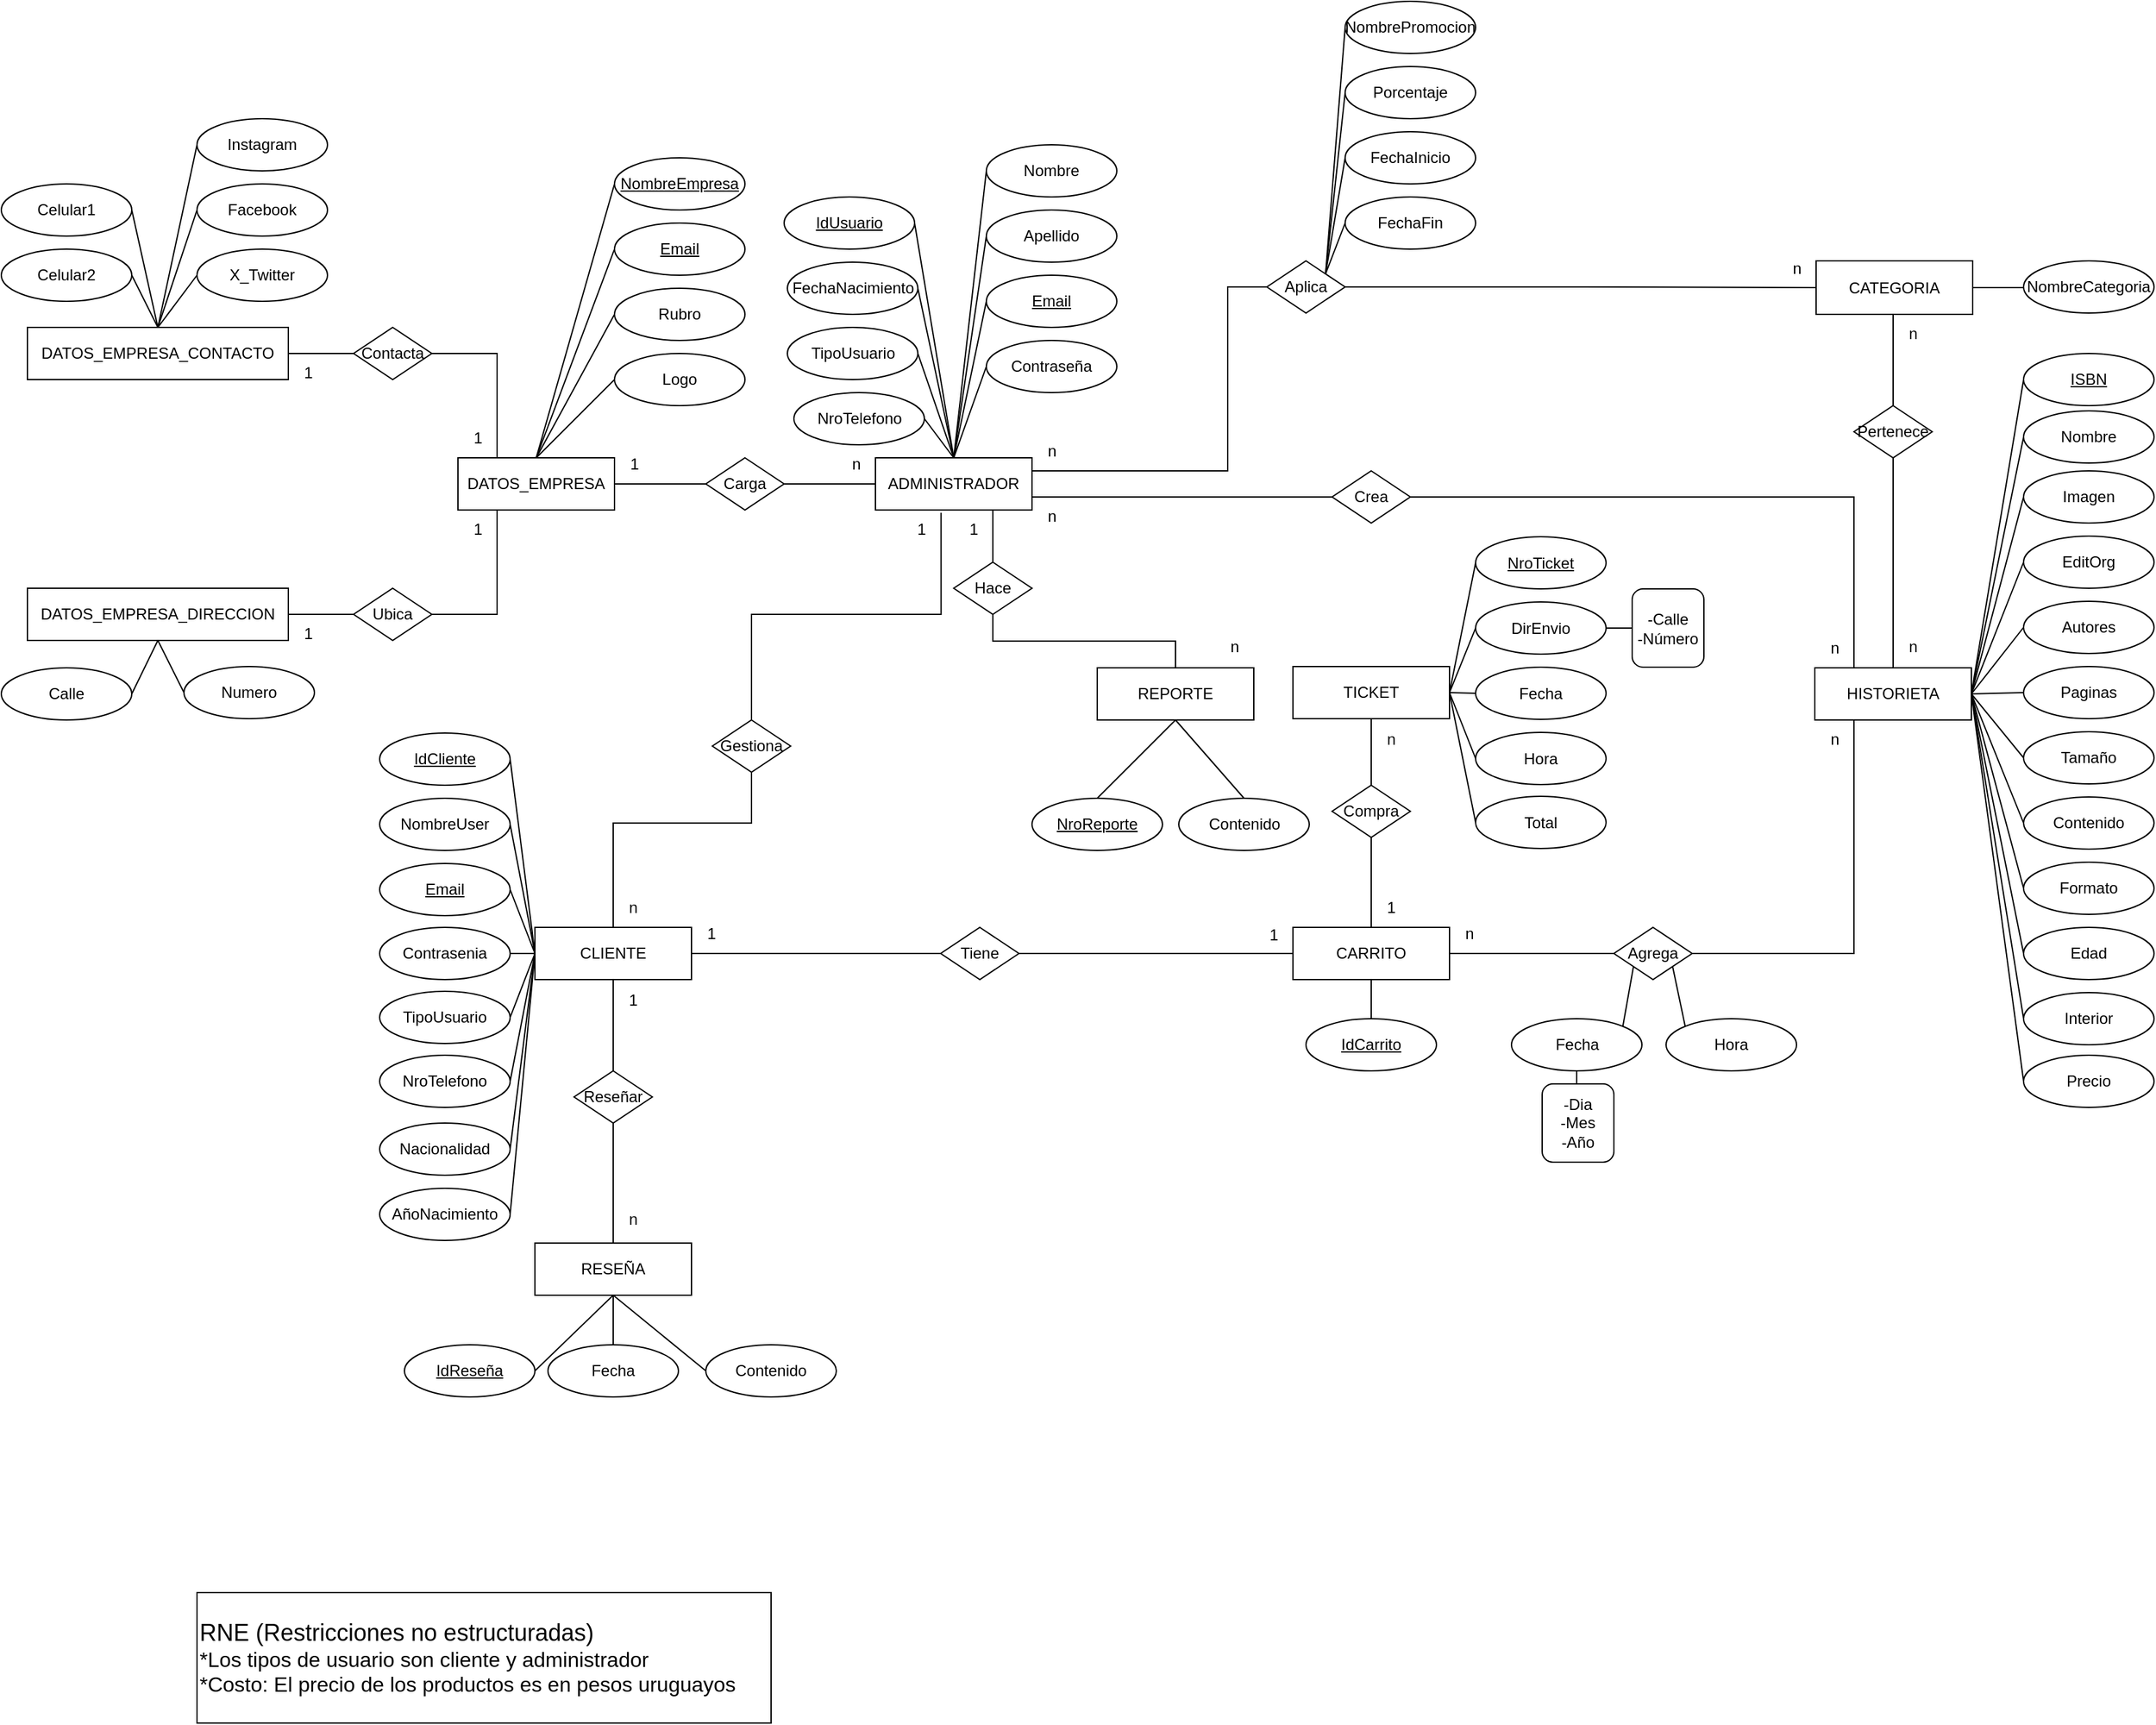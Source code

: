 <mxfile version="24.8.4">
  <diagram name="Página-1" id="dI_VlImPaNk-nGwMc80n">
    <mxGraphModel dx="2002" dy="1833" grid="1" gridSize="10" guides="1" tooltips="1" connect="1" arrows="1" fold="1" page="1" pageScale="1" pageWidth="827" pageHeight="1169" math="0" shadow="0">
      <root>
        <mxCell id="0" />
        <mxCell id="1" parent="0" />
        <mxCell id="5tBW5dL1tw9CFQz2tSGq-4" style="edgeStyle=orthogonalEdgeStyle;rounded=0;orthogonalLoop=1;jettySize=auto;html=1;exitX=0.25;exitY=1;exitDx=0;exitDy=0;entryX=1;entryY=0.5;entryDx=0;entryDy=0;endArrow=none;endFill=0;" parent="1" source="dwY3H2Nn9N54C49oqACN-2" target="fAyK1ohc_PUia5P7ffUz-2" edge="1">
          <mxGeometry relative="1" as="geometry" />
        </mxCell>
        <mxCell id="5tBW5dL1tw9CFQz2tSGq-5" style="edgeStyle=orthogonalEdgeStyle;rounded=0;orthogonalLoop=1;jettySize=auto;html=1;exitX=0.25;exitY=0;exitDx=0;exitDy=0;entryX=1;entryY=0.5;entryDx=0;entryDy=0;endArrow=none;endFill=0;" parent="1" source="dwY3H2Nn9N54C49oqACN-2" target="fAyK1ohc_PUia5P7ffUz-1" edge="1">
          <mxGeometry relative="1" as="geometry" />
        </mxCell>
        <mxCell id="dwY3H2Nn9N54C49oqACN-2" value="DATOS_EMPRESA" style="whiteSpace=wrap;html=1;" parent="1" vertex="1">
          <mxGeometry x="200" y="320" width="120" height="40" as="geometry" />
        </mxCell>
        <mxCell id="lAL7m3PNi31mJO6UvrHD-1" style="edgeStyle=orthogonalEdgeStyle;rounded=0;orthogonalLoop=1;jettySize=auto;html=1;exitX=0.419;exitY=1.053;exitDx=0;exitDy=0;entryX=0.5;entryY=0;entryDx=0;entryDy=0;endArrow=none;endFill=0;exitPerimeter=0;" parent="1" source="dwY3H2Nn9N54C49oqACN-27" target="lAL7m3PNi31mJO6UvrHD-6" edge="1">
          <mxGeometry relative="1" as="geometry">
            <Array as="points">
              <mxPoint x="570" y="440" />
              <mxPoint x="425" y="440" />
            </Array>
          </mxGeometry>
        </mxCell>
        <mxCell id="OTms25-waW5mkhSJT3QO-5" style="edgeStyle=orthogonalEdgeStyle;rounded=0;orthogonalLoop=1;jettySize=auto;html=1;exitX=1;exitY=0.25;exitDx=0;exitDy=0;entryX=0;entryY=0.5;entryDx=0;entryDy=0;endArrow=none;endFill=0;" edge="1" parent="1" source="dwY3H2Nn9N54C49oqACN-27" target="OTms25-waW5mkhSJT3QO-6">
          <mxGeometry relative="1" as="geometry">
            <Array as="points">
              <mxPoint x="790" y="330" />
              <mxPoint x="790" y="189" />
            </Array>
          </mxGeometry>
        </mxCell>
        <mxCell id="dwY3H2Nn9N54C49oqACN-27" value="ADMINISTRADOR" style="whiteSpace=wrap;html=1;" parent="1" vertex="1">
          <mxGeometry x="520" y="320" width="120" height="40" as="geometry" />
        </mxCell>
        <mxCell id="dwY3H2Nn9N54C49oqACN-28" value="REPORTE" style="whiteSpace=wrap;html=1;" parent="1" vertex="1">
          <mxGeometry x="690" y="481" width="120" height="40" as="geometry" />
        </mxCell>
        <mxCell id="lAL7m3PNi31mJO6UvrHD-26" style="edgeStyle=orthogonalEdgeStyle;rounded=0;orthogonalLoop=1;jettySize=auto;html=1;exitX=0.5;exitY=1;exitDx=0;exitDy=0;entryX=0.5;entryY=0;entryDx=0;entryDy=0;endArrow=none;endFill=0;" parent="1" source="dwY3H2Nn9N54C49oqACN-30" target="lAL7m3PNi31mJO6UvrHD-62" edge="1">
          <mxGeometry relative="1" as="geometry" />
        </mxCell>
        <mxCell id="dwY3H2Nn9N54C49oqACN-30" value="CLIENTE" style="whiteSpace=wrap;html=1;" parent="1" vertex="1">
          <mxGeometry x="259" y="680" width="120" height="40" as="geometry" />
        </mxCell>
        <mxCell id="dwY3H2Nn9N54C49oqACN-31" value="CARRITO" style="whiteSpace=wrap;html=1;" parent="1" vertex="1">
          <mxGeometry x="840" y="680" width="120" height="40" as="geometry" />
        </mxCell>
        <mxCell id="dwY3H2Nn9N54C49oqACN-32" value="TICKET" style="whiteSpace=wrap;html=1;" parent="1" vertex="1">
          <mxGeometry x="840" y="480" width="120" height="40" as="geometry" />
        </mxCell>
        <mxCell id="fAyK1ohc_PUia5P7ffUz-5" style="edgeStyle=orthogonalEdgeStyle;rounded=0;orthogonalLoop=1;jettySize=auto;html=1;exitX=0.25;exitY=0;exitDx=0;exitDy=0;entryX=1;entryY=0.5;entryDx=0;entryDy=0;endArrow=none;endFill=0;" parent="1" source="dwY3H2Nn9N54C49oqACN-34" target="dwY3H2Nn9N54C49oqACN-89" edge="1">
          <mxGeometry relative="1" as="geometry" />
        </mxCell>
        <mxCell id="dwY3H2Nn9N54C49oqACN-34" value="HISTORIETA" style="whiteSpace=wrap;html=1;" parent="1" vertex="1">
          <mxGeometry x="1240" y="481" width="120" height="40" as="geometry" />
        </mxCell>
        <mxCell id="dwY3H2Nn9N54C49oqACN-35" value="&lt;u&gt;NombreEmpresa&lt;/u&gt;" style="ellipse;whiteSpace=wrap;html=1;" parent="1" vertex="1">
          <mxGeometry x="320" y="90" width="100" height="40" as="geometry" />
        </mxCell>
        <mxCell id="dwY3H2Nn9N54C49oqACN-37" value="Rubro" style="ellipse;whiteSpace=wrap;html=1;" parent="1" vertex="1">
          <mxGeometry x="320" y="190" width="100" height="40" as="geometry" />
        </mxCell>
        <mxCell id="dwY3H2Nn9N54C49oqACN-38" value="Logo" style="ellipse;whiteSpace=wrap;html=1;" parent="1" vertex="1">
          <mxGeometry x="320" y="240" width="100" height="40" as="geometry" />
        </mxCell>
        <mxCell id="dwY3H2Nn9N54C49oqACN-39" value="Instagram" style="ellipse;whiteSpace=wrap;html=1;" parent="1" vertex="1">
          <mxGeometry y="60" width="100" height="40" as="geometry" />
        </mxCell>
        <mxCell id="dwY3H2Nn9N54C49oqACN-40" value="Facebook" style="ellipse;whiteSpace=wrap;html=1;" parent="1" vertex="1">
          <mxGeometry y="110" width="100" height="40" as="geometry" />
        </mxCell>
        <mxCell id="dwY3H2Nn9N54C49oqACN-41" value="X_Twitter" style="ellipse;whiteSpace=wrap;html=1;" parent="1" vertex="1">
          <mxGeometry y="160" width="100" height="40" as="geometry" />
        </mxCell>
        <mxCell id="dwY3H2Nn9N54C49oqACN-42" value="Celular1" style="ellipse;whiteSpace=wrap;html=1;" parent="1" vertex="1">
          <mxGeometry x="-150" y="110" width="100" height="40" as="geometry" />
        </mxCell>
        <mxCell id="dwY3H2Nn9N54C49oqACN-43" value="Celular2" style="ellipse;whiteSpace=wrap;html=1;" parent="1" vertex="1">
          <mxGeometry x="-150" y="160" width="100" height="40" as="geometry" />
        </mxCell>
        <mxCell id="dwY3H2Nn9N54C49oqACN-44" value="&lt;u&gt;Email&lt;/u&gt;" style="ellipse;whiteSpace=wrap;html=1;" parent="1" vertex="1">
          <mxGeometry x="320" y="140" width="100" height="40" as="geometry" />
        </mxCell>
        <mxCell id="dwY3H2Nn9N54C49oqACN-62" value="" style="orthogonalLoop=1;jettySize=auto;html=1;rounded=0;endArrow=none;endFill=0;entryX=0;entryY=0.5;entryDx=0;entryDy=0;exitX=1;exitY=0.5;exitDx=0;exitDy=0;" parent="1" source="dwY3H2Nn9N54C49oqACN-63" target="dwY3H2Nn9N54C49oqACN-27" edge="1">
          <mxGeometry width="100" relative="1" as="geometry">
            <mxPoint x="320" y="329.5" as="sourcePoint" />
            <mxPoint x="460" y="370" as="targetPoint" />
          </mxGeometry>
        </mxCell>
        <mxCell id="dwY3H2Nn9N54C49oqACN-64" value="" style="orthogonalLoop=1;jettySize=auto;html=1;rounded=0;endArrow=none;endFill=0;entryX=0;entryY=0.5;entryDx=0;entryDy=0;exitX=1;exitY=0.5;exitDx=0;exitDy=0;" parent="1" source="dwY3H2Nn9N54C49oqACN-2" target="dwY3H2Nn9N54C49oqACN-63" edge="1">
          <mxGeometry width="100" relative="1" as="geometry">
            <mxPoint x="320" y="340" as="sourcePoint" />
            <mxPoint x="480" y="340" as="targetPoint" />
          </mxGeometry>
        </mxCell>
        <mxCell id="dwY3H2Nn9N54C49oqACN-63" value="Carga" style="rhombus;whiteSpace=wrap;html=1;" parent="1" vertex="1">
          <mxGeometry x="390" y="320" width="60" height="40" as="geometry" />
        </mxCell>
        <mxCell id="dwY3H2Nn9N54C49oqACN-69" value="TipoUsuario" style="ellipse;whiteSpace=wrap;html=1;" parent="1" vertex="1">
          <mxGeometry x="452.5" y="220" width="100" height="40" as="geometry" />
        </mxCell>
        <mxCell id="dwY3H2Nn9N54C49oqACN-70" value="NroTelefono" style="ellipse;whiteSpace=wrap;html=1;" parent="1" vertex="1">
          <mxGeometry x="457.5" y="270" width="100" height="40" as="geometry" />
        </mxCell>
        <mxCell id="dwY3H2Nn9N54C49oqACN-71" value="Contraseña" style="ellipse;whiteSpace=wrap;html=1;" parent="1" vertex="1">
          <mxGeometry x="605" y="230" width="100" height="40" as="geometry" />
        </mxCell>
        <mxCell id="dwY3H2Nn9N54C49oqACN-72" value="Nombre" style="ellipse;whiteSpace=wrap;html=1;" parent="1" vertex="1">
          <mxGeometry x="605" y="80" width="100" height="40" as="geometry" />
        </mxCell>
        <mxCell id="dwY3H2Nn9N54C49oqACN-73" value="Apellido" style="ellipse;whiteSpace=wrap;html=1;" parent="1" vertex="1">
          <mxGeometry x="605" y="130" width="100" height="40" as="geometry" />
        </mxCell>
        <mxCell id="dwY3H2Nn9N54C49oqACN-74" value="&lt;u&gt;Email&lt;/u&gt;" style="ellipse;whiteSpace=wrap;html=1;" parent="1" vertex="1">
          <mxGeometry x="605" y="180" width="100" height="40" as="geometry" />
        </mxCell>
        <mxCell id="dwY3H2Nn9N54C49oqACN-76" value="&lt;u&gt;IdUsuario&lt;/u&gt;" style="ellipse;whiteSpace=wrap;html=1;" parent="1" vertex="1">
          <mxGeometry x="450" y="120" width="100" height="40" as="geometry" />
        </mxCell>
        <mxCell id="dwY3H2Nn9N54C49oqACN-77" value="FechaNacimiento" style="ellipse;whiteSpace=wrap;html=1;" parent="1" vertex="1">
          <mxGeometry x="452.5" y="170" width="100" height="40" as="geometry" />
        </mxCell>
        <mxCell id="dwY3H2Nn9N54C49oqACN-78" value="" style="orthogonalLoop=1;jettySize=auto;html=1;rounded=0;endArrow=none;endFill=0;entryX=0.5;entryY=0;entryDx=0;entryDy=0;exitX=1;exitY=0.5;exitDx=0;exitDy=0;" parent="1" source="dwY3H2Nn9N54C49oqACN-77" target="dwY3H2Nn9N54C49oqACN-27" edge="1">
          <mxGeometry width="100" relative="1" as="geometry">
            <mxPoint x="530" y="180" as="sourcePoint" />
            <mxPoint x="590" y="380.5" as="targetPoint" />
          </mxGeometry>
        </mxCell>
        <mxCell id="dwY3H2Nn9N54C49oqACN-79" value="" style="orthogonalLoop=1;jettySize=auto;html=1;rounded=0;endArrow=none;endFill=0;entryX=0.5;entryY=0;entryDx=0;entryDy=0;exitX=1;exitY=0.5;exitDx=0;exitDy=0;" parent="1" source="dwY3H2Nn9N54C49oqACN-76" target="dwY3H2Nn9N54C49oqACN-27" edge="1">
          <mxGeometry width="100" relative="1" as="geometry">
            <mxPoint x="575" y="169.5" as="sourcePoint" />
            <mxPoint x="635" y="370" as="targetPoint" />
          </mxGeometry>
        </mxCell>
        <mxCell id="dwY3H2Nn9N54C49oqACN-80" value="" style="orthogonalLoop=1;jettySize=auto;html=1;rounded=0;endArrow=none;endFill=0;entryX=0.5;entryY=0;entryDx=0;entryDy=0;exitX=0;exitY=0.5;exitDx=0;exitDy=0;" parent="1" source="dwY3H2Nn9N54C49oqACN-72" target="dwY3H2Nn9N54C49oqACN-27" edge="1">
          <mxGeometry width="100" relative="1" as="geometry">
            <mxPoint x="600" y="164" as="sourcePoint" />
            <mxPoint x="580" y="330" as="targetPoint" />
          </mxGeometry>
        </mxCell>
        <mxCell id="dwY3H2Nn9N54C49oqACN-81" value="" style="orthogonalLoop=1;jettySize=auto;html=1;rounded=0;endArrow=none;endFill=0;entryX=0.5;entryY=0;entryDx=0;entryDy=0;exitX=0;exitY=0.5;exitDx=0;exitDy=0;" parent="1" source="dwY3H2Nn9N54C49oqACN-73" target="dwY3H2Nn9N54C49oqACN-27" edge="1">
          <mxGeometry width="100" relative="1" as="geometry">
            <mxPoint x="610" y="174" as="sourcePoint" />
            <mxPoint x="590" y="340" as="targetPoint" />
          </mxGeometry>
        </mxCell>
        <mxCell id="dwY3H2Nn9N54C49oqACN-82" value="" style="orthogonalLoop=1;jettySize=auto;html=1;rounded=0;endArrow=none;endFill=0;entryX=0.5;entryY=0;entryDx=0;entryDy=0;exitX=0;exitY=0.5;exitDx=0;exitDy=0;" parent="1" source="dwY3H2Nn9N54C49oqACN-74" target="dwY3H2Nn9N54C49oqACN-27" edge="1">
          <mxGeometry width="100" relative="1" as="geometry">
            <mxPoint x="620" y="184" as="sourcePoint" />
            <mxPoint x="600" y="350" as="targetPoint" />
          </mxGeometry>
        </mxCell>
        <mxCell id="dwY3H2Nn9N54C49oqACN-83" value="" style="orthogonalLoop=1;jettySize=auto;html=1;rounded=0;endArrow=none;endFill=0;entryX=0.5;entryY=0;entryDx=0;entryDy=0;exitX=1;exitY=0.5;exitDx=0;exitDy=0;" parent="1" source="dwY3H2Nn9N54C49oqACN-69" target="dwY3H2Nn9N54C49oqACN-27" edge="1">
          <mxGeometry width="100" relative="1" as="geometry">
            <mxPoint x="630" y="194" as="sourcePoint" />
            <mxPoint x="610" y="360" as="targetPoint" />
          </mxGeometry>
        </mxCell>
        <mxCell id="dwY3H2Nn9N54C49oqACN-84" value="" style="orthogonalLoop=1;jettySize=auto;html=1;rounded=0;endArrow=none;endFill=0;exitX=1;exitY=0.5;exitDx=0;exitDy=0;entryX=0.5;entryY=0;entryDx=0;entryDy=0;" parent="1" source="dwY3H2Nn9N54C49oqACN-70" target="dwY3H2Nn9N54C49oqACN-27" edge="1">
          <mxGeometry width="100" relative="1" as="geometry">
            <mxPoint x="640" y="204" as="sourcePoint" />
            <mxPoint x="530" y="300" as="targetPoint" />
          </mxGeometry>
        </mxCell>
        <mxCell id="dwY3H2Nn9N54C49oqACN-86" value="" style="orthogonalLoop=1;jettySize=auto;html=1;rounded=0;endArrow=none;endFill=0;entryX=0.5;entryY=0;entryDx=0;entryDy=0;exitX=0;exitY=0.5;exitDx=0;exitDy=0;" parent="1" source="dwY3H2Nn9N54C49oqACN-71" target="dwY3H2Nn9N54C49oqACN-27" edge="1">
          <mxGeometry width="100" relative="1" as="geometry">
            <mxPoint x="650" y="214" as="sourcePoint" />
            <mxPoint x="630" y="380" as="targetPoint" />
          </mxGeometry>
        </mxCell>
        <mxCell id="dwY3H2Nn9N54C49oqACN-87" style="edgeStyle=orthogonalEdgeStyle;rounded=0;orthogonalLoop=1;jettySize=auto;html=1;exitX=0.5;exitY=1;exitDx=0;exitDy=0;" parent="1" source="dwY3H2Nn9N54C49oqACN-69" target="dwY3H2Nn9N54C49oqACN-69" edge="1">
          <mxGeometry relative="1" as="geometry" />
        </mxCell>
        <mxCell id="dwY3H2Nn9N54C49oqACN-94" value="" style="orthogonalLoop=1;jettySize=auto;html=1;rounded=0;endArrow=none;endFill=0;exitX=1;exitY=0.75;exitDx=0;exitDy=0;entryX=0;entryY=0.5;entryDx=0;entryDy=0;" parent="1" target="dwY3H2Nn9N54C49oqACN-89" edge="1" source="dwY3H2Nn9N54C49oqACN-27">
          <mxGeometry width="100" relative="1" as="geometry">
            <mxPoint x="640" y="339.5" as="sourcePoint" />
            <mxPoint x="840" y="340" as="targetPoint" />
          </mxGeometry>
        </mxCell>
        <mxCell id="dwY3H2Nn9N54C49oqACN-89" value="Crea" style="rhombus;whiteSpace=wrap;html=1;" parent="1" vertex="1">
          <mxGeometry x="870" y="330" width="60" height="40" as="geometry" />
        </mxCell>
        <mxCell id="dwY3H2Nn9N54C49oqACN-110" value="" style="orthogonalLoop=1;jettySize=auto;html=1;rounded=0;endArrow=none;endFill=0;entryX=0;entryY=0.5;entryDx=0;entryDy=0;exitX=1;exitY=0.5;exitDx=0;exitDy=0;" parent="1" source="dwY3H2Nn9N54C49oqACN-30" target="dwY3H2Nn9N54C49oqACN-111" edge="1">
          <mxGeometry width="100" relative="1" as="geometry">
            <mxPoint x="794" y="560" as="sourcePoint" />
            <mxPoint x="854" y="660" as="targetPoint" />
          </mxGeometry>
        </mxCell>
        <mxCell id="dwY3H2Nn9N54C49oqACN-111" value="Tiene" style="rhombus;whiteSpace=wrap;html=1;" parent="1" vertex="1">
          <mxGeometry x="570" y="680" width="60" height="40" as="geometry" />
        </mxCell>
        <mxCell id="dwY3H2Nn9N54C49oqACN-112" value="" style="orthogonalLoop=1;jettySize=auto;html=1;rounded=0;endArrow=none;endFill=0;entryX=0;entryY=0.5;entryDx=0;entryDy=0;exitX=1;exitY=0.5;exitDx=0;exitDy=0;" parent="1" source="dwY3H2Nn9N54C49oqACN-111" target="dwY3H2Nn9N54C49oqACN-31" edge="1">
          <mxGeometry width="100" relative="1" as="geometry">
            <mxPoint x="910" y="570" as="sourcePoint" />
            <mxPoint x="910" y="650" as="targetPoint" />
            <Array as="points" />
          </mxGeometry>
        </mxCell>
        <mxCell id="dwY3H2Nn9N54C49oqACN-114" value="" style="orthogonalLoop=1;jettySize=auto;html=1;rounded=0;endArrow=none;endFill=0;entryX=0.5;entryY=0;entryDx=0;entryDy=0;exitX=0.5;exitY=0;exitDx=0;exitDy=0;" parent="1" source="dwY3H2Nn9N54C49oqACN-31" target="dwY3H2Nn9N54C49oqACN-115" edge="1">
          <mxGeometry width="100" relative="1" as="geometry">
            <mxPoint x="898.5" y="770" as="sourcePoint" />
            <mxPoint x="960" y="960" as="targetPoint" />
          </mxGeometry>
        </mxCell>
        <mxCell id="dwY3H2Nn9N54C49oqACN-115" value="Compra" style="rhombus;whiteSpace=wrap;html=1;" parent="1" vertex="1">
          <mxGeometry x="870" y="571" width="60" height="40" as="geometry" />
        </mxCell>
        <mxCell id="dwY3H2Nn9N54C49oqACN-116" value="" style="orthogonalLoop=1;jettySize=auto;html=1;rounded=0;endArrow=none;endFill=0;exitX=0.5;exitY=0;exitDx=0;exitDy=0;entryX=0.5;entryY=1;entryDx=0;entryDy=0;" parent="1" source="dwY3H2Nn9N54C49oqACN-115" target="dwY3H2Nn9N54C49oqACN-32" edge="1">
          <mxGeometry width="100" relative="1" as="geometry">
            <mxPoint x="910" y="870" as="sourcePoint" />
            <mxPoint x="900" y="960" as="targetPoint" />
          </mxGeometry>
        </mxCell>
        <mxCell id="dwY3H2Nn9N54C49oqACN-120" value="NombreUser" style="ellipse;whiteSpace=wrap;html=1;" parent="1" vertex="1">
          <mxGeometry x="140" y="581" width="100" height="40" as="geometry" />
        </mxCell>
        <mxCell id="dwY3H2Nn9N54C49oqACN-121" value="&lt;u&gt;Email&lt;/u&gt;" style="ellipse;whiteSpace=wrap;html=1;" parent="1" vertex="1">
          <mxGeometry x="140" y="631" width="100" height="40" as="geometry" />
        </mxCell>
        <mxCell id="dwY3H2Nn9N54C49oqACN-122" value="Contrasenia" style="ellipse;whiteSpace=wrap;html=1;" parent="1" vertex="1">
          <mxGeometry x="140" y="680" width="100" height="40" as="geometry" />
        </mxCell>
        <mxCell id="dwY3H2Nn9N54C49oqACN-124" value="TipoUsuario" style="ellipse;whiteSpace=wrap;html=1;" parent="1" vertex="1">
          <mxGeometry x="140" y="729" width="100" height="40" as="geometry" />
        </mxCell>
        <mxCell id="dwY3H2Nn9N54C49oqACN-130" value="" style="orthogonalLoop=1;jettySize=auto;html=1;rounded=0;endArrow=none;endFill=0;entryX=0;entryY=0.5;entryDx=0;entryDy=0;exitX=1;exitY=0.5;exitDx=0;exitDy=0;" parent="1" source="dwY3H2Nn9N54C49oqACN-120" target="dwY3H2Nn9N54C49oqACN-30" edge="1">
          <mxGeometry width="100" relative="1" as="geometry">
            <mxPoint x="740" y="440" as="sourcePoint" />
            <mxPoint x="800" y="490" as="targetPoint" />
          </mxGeometry>
        </mxCell>
        <mxCell id="dwY3H2Nn9N54C49oqACN-131" value="" style="orthogonalLoop=1;jettySize=auto;html=1;rounded=0;endArrow=none;endFill=0;entryX=0;entryY=0.5;entryDx=0;entryDy=0;exitX=1;exitY=0.5;exitDx=0;exitDy=0;" parent="1" source="dwY3H2Nn9N54C49oqACN-121" target="dwY3H2Nn9N54C49oqACN-30" edge="1">
          <mxGeometry width="100" relative="1" as="geometry">
            <mxPoint x="740" y="490" as="sourcePoint" />
            <mxPoint x="800" y="490" as="targetPoint" />
          </mxGeometry>
        </mxCell>
        <mxCell id="dwY3H2Nn9N54C49oqACN-132" value="" style="orthogonalLoop=1;jettySize=auto;html=1;rounded=0;endArrow=none;endFill=0;entryX=0;entryY=0.5;entryDx=0;entryDy=0;exitX=1;exitY=0.5;exitDx=0;exitDy=0;" parent="1" source="dwY3H2Nn9N54C49oqACN-122" target="dwY3H2Nn9N54C49oqACN-30" edge="1">
          <mxGeometry width="100" relative="1" as="geometry">
            <mxPoint x="740" y="540" as="sourcePoint" />
            <mxPoint x="800" y="490" as="targetPoint" />
          </mxGeometry>
        </mxCell>
        <mxCell id="dwY3H2Nn9N54C49oqACN-134" value="" style="orthogonalLoop=1;jettySize=auto;html=1;rounded=0;endArrow=none;endFill=0;entryX=0;entryY=0.5;entryDx=0;entryDy=0;exitX=1;exitY=0.5;exitDx=0;exitDy=0;" parent="1" source="dwY3H2Nn9N54C49oqACN-124" target="dwY3H2Nn9N54C49oqACN-30" edge="1">
          <mxGeometry width="100" relative="1" as="geometry">
            <mxPoint x="740" y="640" as="sourcePoint" />
            <mxPoint x="800" y="490" as="targetPoint" />
          </mxGeometry>
        </mxCell>
        <mxCell id="dwY3H2Nn9N54C49oqACN-157" value="NroTelefono" style="ellipse;whiteSpace=wrap;html=1;" parent="1" vertex="1">
          <mxGeometry x="140" y="778" width="100" height="40" as="geometry" />
        </mxCell>
        <mxCell id="dwY3H2Nn9N54C49oqACN-158" value="" style="orthogonalLoop=1;jettySize=auto;html=1;rounded=0;endArrow=none;endFill=0;entryX=0;entryY=0.5;entryDx=0;entryDy=0;exitX=1;exitY=0.5;exitDx=0;exitDy=0;" parent="1" source="dwY3H2Nn9N54C49oqACN-157" target="dwY3H2Nn9N54C49oqACN-30" edge="1">
          <mxGeometry width="100" relative="1" as="geometry">
            <mxPoint x="790" y="680" as="sourcePoint" />
            <mxPoint x="850" y="530" as="targetPoint" />
          </mxGeometry>
        </mxCell>
        <mxCell id="dwY3H2Nn9N54C49oqACN-160" value="" style="orthogonalLoop=1;jettySize=auto;html=1;rounded=0;endArrow=none;endFill=0;entryX=0.5;entryY=1;entryDx=0;entryDy=0;exitX=0.5;exitY=0;exitDx=0;exitDy=0;" parent="1" source="dwY3H2Nn9N54C49oqACN-161" target="dwY3H2Nn9N54C49oqACN-31" edge="1">
          <mxGeometry width="100" relative="1" as="geometry">
            <mxPoint x="740" y="830" as="sourcePoint" />
            <mxPoint x="800" y="680" as="targetPoint" />
          </mxGeometry>
        </mxCell>
        <mxCell id="dwY3H2Nn9N54C49oqACN-161" value="&lt;u&gt;IdCarrito&lt;/u&gt;" style="ellipse;whiteSpace=wrap;html=1;" parent="1" vertex="1">
          <mxGeometry x="850" y="750" width="100" height="40" as="geometry" />
        </mxCell>
        <mxCell id="dwY3H2Nn9N54C49oqACN-164" value="" style="orthogonalLoop=1;jettySize=auto;html=1;rounded=0;endArrow=none;endFill=0;entryX=1;entryY=0.5;entryDx=0;entryDy=0;exitX=0;exitY=0.5;exitDx=0;exitDy=0;" parent="1" source="dwY3H2Nn9N54C49oqACN-165" target="dwY3H2Nn9N54C49oqACN-32" edge="1">
          <mxGeometry width="100" relative="1" as="geometry">
            <mxPoint x="1043" y="1119" as="sourcePoint" />
            <mxPoint x="987" y="500" as="targetPoint" />
          </mxGeometry>
        </mxCell>
        <mxCell id="dwY3H2Nn9N54C49oqACN-165" value="&lt;u&gt;NroTicket&lt;/u&gt;" style="ellipse;whiteSpace=wrap;html=1;" parent="1" vertex="1">
          <mxGeometry x="980" y="380.5" width="100" height="40" as="geometry" />
        </mxCell>
        <mxCell id="dwY3H2Nn9N54C49oqACN-180" value="&lt;u&gt;ISBN&lt;/u&gt;" style="ellipse;whiteSpace=wrap;html=1;" parent="1" vertex="1">
          <mxGeometry x="1400" y="240" width="100" height="40" as="geometry" />
        </mxCell>
        <mxCell id="dwY3H2Nn9N54C49oqACN-181" value="Nombre" style="ellipse;whiteSpace=wrap;html=1;" parent="1" vertex="1">
          <mxGeometry x="1400" y="284" width="100" height="40" as="geometry" />
        </mxCell>
        <mxCell id="dwY3H2Nn9N54C49oqACN-182" value="EditOrg" style="ellipse;whiteSpace=wrap;html=1;" parent="1" vertex="1">
          <mxGeometry x="1400" y="380" width="100" height="40" as="geometry" />
        </mxCell>
        <mxCell id="dwY3H2Nn9N54C49oqACN-183" value="Autores" style="ellipse;whiteSpace=wrap;html=1;" parent="1" vertex="1">
          <mxGeometry x="1400" y="430" width="100" height="40" as="geometry" />
        </mxCell>
        <mxCell id="dwY3H2Nn9N54C49oqACN-184" value="Paginas" style="ellipse;whiteSpace=wrap;html=1;" parent="1" vertex="1">
          <mxGeometry x="1400" y="480" width="100" height="40" as="geometry" />
        </mxCell>
        <mxCell id="dwY3H2Nn9N54C49oqACN-185" value="Tamaño" style="ellipse;whiteSpace=wrap;html=1;" parent="1" vertex="1">
          <mxGeometry x="1400" y="530" width="100" height="40" as="geometry" />
        </mxCell>
        <mxCell id="dwY3H2Nn9N54C49oqACN-194" value="" style="orthogonalLoop=1;jettySize=auto;html=1;rounded=0;endArrow=none;endFill=0;exitX=0;exitY=0.5;exitDx=0;exitDy=0;entryX=1;entryY=0.5;entryDx=0;entryDy=0;" parent="1" source="dwY3H2Nn9N54C49oqACN-180" target="dwY3H2Nn9N54C49oqACN-34" edge="1">
          <mxGeometry width="100" relative="1" as="geometry">
            <mxPoint x="1340" y="560" as="sourcePoint" />
            <mxPoint x="1340" y="640" as="targetPoint" />
          </mxGeometry>
        </mxCell>
        <mxCell id="dwY3H2Nn9N54C49oqACN-195" value="" style="orthogonalLoop=1;jettySize=auto;html=1;rounded=0;endArrow=none;endFill=0;exitX=0;exitY=0.5;exitDx=0;exitDy=0;entryX=1;entryY=0.5;entryDx=0;entryDy=0;" parent="1" source="dwY3H2Nn9N54C49oqACN-181" target="dwY3H2Nn9N54C49oqACN-34" edge="1">
          <mxGeometry width="100" relative="1" as="geometry">
            <mxPoint x="1350" y="570" as="sourcePoint" />
            <mxPoint x="1350" y="650" as="targetPoint" />
          </mxGeometry>
        </mxCell>
        <mxCell id="dwY3H2Nn9N54C49oqACN-196" value="" style="orthogonalLoop=1;jettySize=auto;html=1;rounded=0;endArrow=none;endFill=0;exitX=0;exitY=0.5;exitDx=0;exitDy=0;entryX=1;entryY=0.5;entryDx=0;entryDy=0;" parent="1" source="dwY3H2Nn9N54C49oqACN-182" target="dwY3H2Nn9N54C49oqACN-34" edge="1">
          <mxGeometry width="100" relative="1" as="geometry">
            <mxPoint x="1360" y="580" as="sourcePoint" />
            <mxPoint x="1360" y="660" as="targetPoint" />
          </mxGeometry>
        </mxCell>
        <mxCell id="dwY3H2Nn9N54C49oqACN-197" value="" style="orthogonalLoop=1;jettySize=auto;html=1;rounded=0;endArrow=none;endFill=0;exitX=0;exitY=0.5;exitDx=0;exitDy=0;entryX=1;entryY=0.5;entryDx=0;entryDy=0;" parent="1" source="dwY3H2Nn9N54C49oqACN-183" target="dwY3H2Nn9N54C49oqACN-34" edge="1">
          <mxGeometry width="100" relative="1" as="geometry">
            <mxPoint x="1370" y="590" as="sourcePoint" />
            <mxPoint x="1370" y="670" as="targetPoint" />
          </mxGeometry>
        </mxCell>
        <mxCell id="dwY3H2Nn9N54C49oqACN-198" value="" style="orthogonalLoop=1;jettySize=auto;html=1;rounded=0;endArrow=none;endFill=0;exitX=0;exitY=0.5;exitDx=0;exitDy=0;entryX=1;entryY=0.5;entryDx=0;entryDy=0;" parent="1" source="dwY3H2Nn9N54C49oqACN-184" target="dwY3H2Nn9N54C49oqACN-34" edge="1">
          <mxGeometry width="100" relative="1" as="geometry">
            <mxPoint x="1380" y="600" as="sourcePoint" />
            <mxPoint x="1380" y="680" as="targetPoint" />
          </mxGeometry>
        </mxCell>
        <mxCell id="dwY3H2Nn9N54C49oqACN-199" value="" style="orthogonalLoop=1;jettySize=auto;html=1;rounded=0;endArrow=none;endFill=0;exitX=0;exitY=0.5;exitDx=0;exitDy=0;entryX=1;entryY=0.5;entryDx=0;entryDy=0;" parent="1" source="dwY3H2Nn9N54C49oqACN-185" target="dwY3H2Nn9N54C49oqACN-34" edge="1">
          <mxGeometry width="100" relative="1" as="geometry">
            <mxPoint x="1390" y="610" as="sourcePoint" />
            <mxPoint x="1290" y="780" as="targetPoint" />
          </mxGeometry>
        </mxCell>
        <mxCell id="dwY3H2Nn9N54C49oqACN-201" value="Contenido" style="ellipse;whiteSpace=wrap;html=1;" parent="1" vertex="1">
          <mxGeometry x="1400" y="580" width="100" height="40" as="geometry" />
        </mxCell>
        <mxCell id="dwY3H2Nn9N54C49oqACN-202" value="Formato" style="ellipse;whiteSpace=wrap;html=1;" parent="1" vertex="1">
          <mxGeometry x="1400" y="630" width="100" height="40" as="geometry" />
        </mxCell>
        <mxCell id="dwY3H2Nn9N54C49oqACN-203" value="Edad" style="ellipse;whiteSpace=wrap;html=1;" parent="1" vertex="1">
          <mxGeometry x="1400" y="680" width="100" height="40" as="geometry" />
        </mxCell>
        <mxCell id="dwY3H2Nn9N54C49oqACN-207" value="" style="orthogonalLoop=1;jettySize=auto;html=1;rounded=0;endArrow=none;endFill=0;exitX=0;exitY=0.5;exitDx=0;exitDy=0;entryX=1;entryY=0.5;entryDx=0;entryDy=0;" parent="1" source="dwY3H2Nn9N54C49oqACN-201" target="dwY3H2Nn9N54C49oqACN-34" edge="1">
          <mxGeometry width="100" relative="1" as="geometry">
            <mxPoint x="1440" y="810" as="sourcePoint" />
            <mxPoint x="1400" y="660" as="targetPoint" />
          </mxGeometry>
        </mxCell>
        <mxCell id="dwY3H2Nn9N54C49oqACN-208" value="" style="orthogonalLoop=1;jettySize=auto;html=1;rounded=0;endArrow=none;endFill=0;exitX=0;exitY=0.5;exitDx=0;exitDy=0;entryX=1;entryY=0.5;entryDx=0;entryDy=0;" parent="1" source="dwY3H2Nn9N54C49oqACN-202" target="dwY3H2Nn9N54C49oqACN-34" edge="1">
          <mxGeometry width="100" relative="1" as="geometry">
            <mxPoint x="1450" y="820" as="sourcePoint" />
            <mxPoint x="1410" y="670" as="targetPoint" />
          </mxGeometry>
        </mxCell>
        <mxCell id="dwY3H2Nn9N54C49oqACN-209" value="" style="orthogonalLoop=1;jettySize=auto;html=1;rounded=0;endArrow=none;endFill=0;exitX=0;exitY=0.5;exitDx=0;exitDy=0;entryX=1;entryY=0.5;entryDx=0;entryDy=0;" parent="1" source="dwY3H2Nn9N54C49oqACN-203" target="dwY3H2Nn9N54C49oqACN-34" edge="1">
          <mxGeometry width="100" relative="1" as="geometry">
            <mxPoint x="1460" y="830" as="sourcePoint" />
            <mxPoint x="1420" y="680" as="targetPoint" />
          </mxGeometry>
        </mxCell>
        <mxCell id="dwY3H2Nn9N54C49oqACN-228" value="" style="orthogonalLoop=1;jettySize=auto;html=1;rounded=0;endArrow=none;endFill=0;exitX=0;exitY=0.5;exitDx=0;exitDy=0;entryX=1;entryY=0.5;entryDx=0;entryDy=0;" parent="1" source="dwY3H2Nn9N54C49oqACN-229" target="dwY3H2Nn9N54C49oqACN-31" edge="1">
          <mxGeometry width="100" relative="1" as="geometry">
            <mxPoint x="1320" y="642.5" as="sourcePoint" />
            <mxPoint x="970" y="605" as="targetPoint" />
          </mxGeometry>
        </mxCell>
        <mxCell id="5tBW5dL1tw9CFQz2tSGq-25" style="edgeStyle=orthogonalEdgeStyle;rounded=0;orthogonalLoop=1;jettySize=auto;html=1;exitX=1;exitY=0.5;exitDx=0;exitDy=0;entryX=0.25;entryY=1;entryDx=0;entryDy=0;endArrow=none;endFill=0;" parent="1" source="dwY3H2Nn9N54C49oqACN-229" target="dwY3H2Nn9N54C49oqACN-34" edge="1">
          <mxGeometry relative="1" as="geometry">
            <Array as="points">
              <mxPoint x="1270" y="700" />
            </Array>
          </mxGeometry>
        </mxCell>
        <mxCell id="dwY3H2Nn9N54C49oqACN-229" value="Agrega" style="rhombus;whiteSpace=wrap;html=1;fillColor=default;gradientColor=none;" parent="1" vertex="1">
          <mxGeometry x="1086" y="680" width="60" height="40" as="geometry" />
        </mxCell>
        <mxCell id="dwY3H2Nn9N54C49oqACN-232" value="" style="orthogonalLoop=1;jettySize=auto;html=1;rounded=0;endArrow=none;endFill=0;exitX=1;exitY=1;exitDx=0;exitDy=0;entryX=0;entryY=0;entryDx=0;entryDy=0;" parent="1" source="dwY3H2Nn9N54C49oqACN-229" target="dwY3H2Nn9N54C49oqACN-235" edge="1">
          <mxGeometry width="100" relative="1" as="geometry">
            <mxPoint x="1131" y="710" as="sourcePoint" />
            <mxPoint x="1136" y="740" as="targetPoint" />
          </mxGeometry>
        </mxCell>
        <mxCell id="dwY3H2Nn9N54C49oqACN-233" value="" style="orthogonalLoop=1;jettySize=auto;html=1;rounded=0;endArrow=none;endFill=0;exitX=0;exitY=1;exitDx=0;exitDy=0;entryX=1;entryY=0;entryDx=0;entryDy=0;" parent="1" source="dwY3H2Nn9N54C49oqACN-229" target="dwY3H2Nn9N54C49oqACN-234" edge="1">
          <mxGeometry width="100" relative="1" as="geometry">
            <mxPoint x="1101" y="710" as="sourcePoint" />
            <mxPoint x="1056" y="740" as="targetPoint" />
          </mxGeometry>
        </mxCell>
        <mxCell id="WSYIRpw8A01DwqGqD2C6-20" style="edgeStyle=orthogonalEdgeStyle;rounded=0;orthogonalLoop=1;jettySize=auto;html=1;exitX=0.5;exitY=1;exitDx=0;exitDy=0;entryX=0.5;entryY=0;entryDx=0;entryDy=0;endArrow=none;endFill=0;" parent="1" source="dwY3H2Nn9N54C49oqACN-234" target="WSYIRpw8A01DwqGqD2C6-19" edge="1">
          <mxGeometry relative="1" as="geometry">
            <Array as="points">
              <mxPoint x="1058" y="830" />
              <mxPoint x="1058" y="830" />
            </Array>
          </mxGeometry>
        </mxCell>
        <mxCell id="dwY3H2Nn9N54C49oqACN-234" value="Fecha" style="ellipse;whiteSpace=wrap;html=1;" parent="1" vertex="1">
          <mxGeometry x="1007.5" y="750" width="100" height="40" as="geometry" />
        </mxCell>
        <mxCell id="dwY3H2Nn9N54C49oqACN-235" value="Hora" style="ellipse;whiteSpace=wrap;html=1;" parent="1" vertex="1">
          <mxGeometry x="1126" y="750" width="100" height="40" as="geometry" />
        </mxCell>
        <mxCell id="dwY3H2Nn9N54C49oqACN-242" value="" style="orthogonalLoop=1;jettySize=auto;html=1;rounded=0;endArrow=none;endFill=0;entryX=0.5;entryY=0;entryDx=0;entryDy=0;exitX=0.75;exitY=1;exitDx=0;exitDy=0;" parent="1" source="dwY3H2Nn9N54C49oqACN-27" target="dwY3H2Nn9N54C49oqACN-243" edge="1">
          <mxGeometry width="100" relative="1" as="geometry">
            <mxPoint x="580" y="390" as="sourcePoint" />
            <mxPoint x="640" y="490" as="targetPoint" />
          </mxGeometry>
        </mxCell>
        <mxCell id="lAL7m3PNi31mJO6UvrHD-65" style="edgeStyle=orthogonalEdgeStyle;rounded=0;orthogonalLoop=1;jettySize=auto;html=1;exitX=0.5;exitY=1;exitDx=0;exitDy=0;entryX=0.5;entryY=0;entryDx=0;entryDy=0;endArrow=none;endFill=0;" parent="1" source="dwY3H2Nn9N54C49oqACN-243" target="dwY3H2Nn9N54C49oqACN-28" edge="1">
          <mxGeometry relative="1" as="geometry" />
        </mxCell>
        <mxCell id="dwY3H2Nn9N54C49oqACN-243" value="Hace" style="rhombus;whiteSpace=wrap;html=1;" parent="1" vertex="1">
          <mxGeometry x="580" y="400" width="60" height="40" as="geometry" />
        </mxCell>
        <mxCell id="dwY3H2Nn9N54C49oqACN-248" value="&lt;u&gt;NroReporte&lt;/u&gt;" style="ellipse;whiteSpace=wrap;html=1;" parent="1" vertex="1">
          <mxGeometry x="640" y="581" width="100" height="40" as="geometry" />
        </mxCell>
        <mxCell id="dwY3H2Nn9N54C49oqACN-249" value="Contenido" style="ellipse;whiteSpace=wrap;html=1;" parent="1" vertex="1">
          <mxGeometry x="752.5" y="581" width="100" height="40" as="geometry" />
        </mxCell>
        <mxCell id="dwY3H2Nn9N54C49oqACN-250" value="" style="orthogonalLoop=1;jettySize=auto;html=1;rounded=0;endArrow=none;endFill=0;entryX=0.5;entryY=1;entryDx=0;entryDy=0;exitX=0.5;exitY=0;exitDx=0;exitDy=0;" parent="1" source="dwY3H2Nn9N54C49oqACN-248" target="dwY3H2Nn9N54C49oqACN-28" edge="1">
          <mxGeometry width="100" relative="1" as="geometry">
            <mxPoint x="375" y="535" as="sourcePoint" />
            <mxPoint x="450" y="635" as="targetPoint" />
          </mxGeometry>
        </mxCell>
        <mxCell id="dwY3H2Nn9N54C49oqACN-251" value="" style="orthogonalLoop=1;jettySize=auto;html=1;rounded=0;endArrow=none;endFill=0;entryX=0.5;entryY=1;entryDx=0;entryDy=0;exitX=0.5;exitY=0;exitDx=0;exitDy=0;" parent="1" source="dwY3H2Nn9N54C49oqACN-249" target="dwY3H2Nn9N54C49oqACN-28" edge="1">
          <mxGeometry width="100" relative="1" as="geometry">
            <mxPoint x="385" y="545" as="sourcePoint" />
            <mxPoint x="450" y="655" as="targetPoint" />
          </mxGeometry>
        </mxCell>
        <mxCell id="dwY3H2Nn9N54C49oqACN-256" value="1" style="text;html=1;align=center;verticalAlign=middle;resizable=0;points=[];autosize=1;strokeColor=none;fillColor=none;fontFamily=Helvetica;fontSize=12;fontColor=default;" parent="1" vertex="1">
          <mxGeometry x="900" y="650" width="30" height="30" as="geometry" />
        </mxCell>
        <mxCell id="dwY3H2Nn9N54C49oqACN-257" value="n" style="text;html=1;align=center;verticalAlign=middle;resizable=0;points=[];autosize=1;strokeColor=none;fillColor=none;fontFamily=Helvetica;fontSize=12;fontColor=default;" parent="1" vertex="1">
          <mxGeometry x="900" y="521" width="30" height="30" as="geometry" />
        </mxCell>
        <mxCell id="dwY3H2Nn9N54C49oqACN-261" value="n" style="text;html=1;align=center;verticalAlign=middle;resizable=0;points=[];autosize=1;strokeColor=none;fillColor=none;fontFamily=Helvetica;fontSize=12;fontColor=default;" parent="1" vertex="1">
          <mxGeometry x="1240" y="451" width="30" height="30" as="geometry" />
        </mxCell>
        <mxCell id="dwY3H2Nn9N54C49oqACN-262" value="n" style="text;html=1;align=center;verticalAlign=middle;resizable=0;points=[];autosize=1;strokeColor=none;fillColor=none;fontFamily=Helvetica;fontSize=12;fontColor=default;" parent="1" vertex="1">
          <mxGeometry x="960" y="670" width="30" height="30" as="geometry" />
        </mxCell>
        <mxCell id="dwY3H2Nn9N54C49oqACN-267" value="n" style="text;html=1;align=center;verticalAlign=middle;resizable=0;points=[];autosize=1;strokeColor=none;fillColor=none;fontFamily=Helvetica;fontSize=12;fontColor=default;" parent="1" vertex="1">
          <mxGeometry x="640" y="350" width="30" height="30" as="geometry" />
        </mxCell>
        <mxCell id="dwY3H2Nn9N54C49oqACN-270" value="1" style="text;html=1;align=center;verticalAlign=middle;resizable=0;points=[];autosize=1;strokeColor=none;fillColor=none;fontFamily=Helvetica;fontSize=12;fontColor=default;" parent="1" vertex="1">
          <mxGeometry x="320" y="310" width="30" height="30" as="geometry" />
        </mxCell>
        <mxCell id="dwY3H2Nn9N54C49oqACN-271" value="n" style="text;html=1;align=center;verticalAlign=middle;resizable=0;points=[];autosize=1;strokeColor=none;fillColor=none;fontFamily=Helvetica;fontSize=12;fontColor=default;" parent="1" vertex="1">
          <mxGeometry x="490" y="310" width="30" height="30" as="geometry" />
        </mxCell>
        <mxCell id="dwY3H2Nn9N54C49oqACN-272" value="1" style="text;html=1;align=center;verticalAlign=middle;resizable=0;points=[];autosize=1;strokeColor=none;fillColor=none;fontFamily=Helvetica;fontSize=12;fontColor=default;" parent="1" vertex="1">
          <mxGeometry x="580" y="360" width="30" height="30" as="geometry" />
        </mxCell>
        <mxCell id="dwY3H2Nn9N54C49oqACN-273" value="n" style="text;html=1;align=center;verticalAlign=middle;resizable=0;points=[];autosize=1;strokeColor=none;fillColor=none;fontFamily=Helvetica;fontSize=12;fontColor=default;" parent="1" vertex="1">
          <mxGeometry x="780" y="450" width="30" height="30" as="geometry" />
        </mxCell>
        <mxCell id="xwuuviEwVFjDxVZsEcZH-1" value="1" style="text;html=1;align=center;verticalAlign=middle;resizable=0;points=[];autosize=1;strokeColor=none;fillColor=none;fontFamily=Helvetica;fontSize=12;fontColor=default;" parent="1" vertex="1">
          <mxGeometry x="379" y="670" width="30" height="30" as="geometry" />
        </mxCell>
        <mxCell id="xwuuviEwVFjDxVZsEcZH-2" value="1" style="text;html=1;align=center;verticalAlign=middle;resizable=0;points=[];autosize=1;strokeColor=none;fillColor=none;fontFamily=Helvetica;fontSize=12;fontColor=default;" parent="1" vertex="1">
          <mxGeometry x="810" y="671" width="30" height="30" as="geometry" />
        </mxCell>
        <mxCell id="xwuuviEwVFjDxVZsEcZH-6" value="Interior" style="ellipse;whiteSpace=wrap;html=1;" parent="1" vertex="1">
          <mxGeometry x="1400" y="730" width="100" height="40" as="geometry" />
        </mxCell>
        <mxCell id="xwuuviEwVFjDxVZsEcZH-7" value="" style="orthogonalLoop=1;jettySize=auto;html=1;rounded=0;endArrow=none;endFill=0;exitX=0;exitY=0.5;exitDx=0;exitDy=0;entryX=1;entryY=0.5;entryDx=0;entryDy=0;" parent="1" source="xwuuviEwVFjDxVZsEcZH-6" target="dwY3H2Nn9N54C49oqACN-34" edge="1">
          <mxGeometry width="100" relative="1" as="geometry">
            <mxPoint x="1420" y="900" as="sourcePoint" />
            <mxPoint x="1370" y="720" as="targetPoint" />
          </mxGeometry>
        </mxCell>
        <mxCell id="V9FqJ7vlno-GhkUseFHl-1" value="Precio" style="ellipse;whiteSpace=wrap;html=1;" parent="1" vertex="1">
          <mxGeometry x="1400" y="778" width="100" height="40" as="geometry" />
        </mxCell>
        <mxCell id="V9FqJ7vlno-GhkUseFHl-2" value="" style="orthogonalLoop=1;jettySize=auto;html=1;rounded=0;endArrow=none;endFill=0;exitX=0;exitY=0.5;exitDx=0;exitDy=0;entryX=1;entryY=0.5;entryDx=0;entryDy=0;" parent="1" source="V9FqJ7vlno-GhkUseFHl-1" target="dwY3H2Nn9N54C49oqACN-34" edge="1">
          <mxGeometry width="100" relative="1" as="geometry">
            <mxPoint x="1440" y="908" as="sourcePoint" />
            <mxPoint x="1380" y="718" as="targetPoint" />
          </mxGeometry>
        </mxCell>
        <mxCell id="WSYIRpw8A01DwqGqD2C6-1" value="&lt;font style=&quot;font-size: 18px;&quot;&gt;RNE (Restricciones no estructuradas)&lt;/font&gt;&lt;div&gt;&lt;font size=&quot;3&quot;&gt;*Los tipos de usuario son cliente y administrador&lt;/font&gt;&lt;/div&gt;&lt;div&gt;&lt;font size=&quot;3&quot;&gt;*Costo: El precio de los productos es en pesos uruguayos&lt;/font&gt;&lt;/div&gt;" style="rounded=0;whiteSpace=wrap;html=1;align=left;" parent="1" vertex="1">
          <mxGeometry y="1190" width="440" height="100" as="geometry" />
        </mxCell>
        <mxCell id="WSYIRpw8A01DwqGqD2C6-3" value="DirEnvio" style="ellipse;whiteSpace=wrap;html=1;" parent="1" vertex="1">
          <mxGeometry x="980" y="430.5" width="100" height="40" as="geometry" />
        </mxCell>
        <mxCell id="WSYIRpw8A01DwqGqD2C6-19" value="-Dia&lt;br&gt;-Mes&lt;br&gt;-Año" style="rounded=1;whiteSpace=wrap;html=1;" parent="1" vertex="1">
          <mxGeometry x="1031" y="800" width="55" height="60" as="geometry" />
        </mxCell>
        <mxCell id="WSYIRpw8A01DwqGqD2C6-25" value="-Calle&lt;br&gt;-Número" style="rounded=1;whiteSpace=wrap;html=1;" parent="1" vertex="1">
          <mxGeometry x="1100" y="420.5" width="55" height="60" as="geometry" />
        </mxCell>
        <mxCell id="PAiHahWia9skPtNru_jK-9" value="n" style="text;html=1;align=center;verticalAlign=middle;resizable=0;points=[];autosize=1;strokeColor=none;fillColor=none;fontFamily=Helvetica;fontSize=12;fontColor=default;" parent="1" vertex="1">
          <mxGeometry x="1240" y="521" width="30" height="30" as="geometry" />
        </mxCell>
        <mxCell id="PAiHahWia9skPtNru_jK-12" value="" style="orthogonalLoop=1;jettySize=auto;html=1;rounded=0;endArrow=none;endFill=0;entryX=1;entryY=0.5;entryDx=0;entryDy=0;exitX=0;exitY=0.5;exitDx=0;exitDy=0;" parent="1" source="WSYIRpw8A01DwqGqD2C6-25" target="WSYIRpw8A01DwqGqD2C6-3" edge="1">
          <mxGeometry width="100" relative="1" as="geometry">
            <mxPoint x="1097.5" y="447.5" as="sourcePoint" />
            <mxPoint x="896.5" y="448.5" as="targetPoint" />
          </mxGeometry>
        </mxCell>
        <mxCell id="PAiHahWia9skPtNru_jK-13" value="Fecha" style="ellipse;whiteSpace=wrap;html=1;" parent="1" vertex="1">
          <mxGeometry x="980" y="480.5" width="100" height="40" as="geometry" />
        </mxCell>
        <mxCell id="PAiHahWia9skPtNru_jK-14" value="Hora" style="ellipse;whiteSpace=wrap;html=1;" parent="1" vertex="1">
          <mxGeometry x="980" y="530.5" width="100" height="40" as="geometry" />
        </mxCell>
        <mxCell id="PAiHahWia9skPtNru_jK-15" value="" style="orthogonalLoop=1;jettySize=auto;html=1;rounded=0;endArrow=none;endFill=0;entryX=1;entryY=0.5;entryDx=0;entryDy=0;exitX=0;exitY=0.5;exitDx=0;exitDy=0;" parent="1" source="WSYIRpw8A01DwqGqD2C6-3" target="dwY3H2Nn9N54C49oqACN-32" edge="1">
          <mxGeometry width="100" relative="1" as="geometry">
            <mxPoint x="1123" y="999" as="sourcePoint" />
            <mxPoint x="987" y="500" as="targetPoint" />
          </mxGeometry>
        </mxCell>
        <mxCell id="PAiHahWia9skPtNru_jK-16" value="" style="orthogonalLoop=1;jettySize=auto;html=1;rounded=0;endArrow=none;endFill=0;entryX=1;entryY=0.5;entryDx=0;entryDy=0;exitX=0;exitY=0.5;exitDx=0;exitDy=0;" parent="1" source="PAiHahWia9skPtNru_jK-13" target="dwY3H2Nn9N54C49oqACN-32" edge="1">
          <mxGeometry width="100" relative="1" as="geometry">
            <mxPoint x="1133" y="1009" as="sourcePoint" />
            <mxPoint x="987" y="500" as="targetPoint" />
          </mxGeometry>
        </mxCell>
        <mxCell id="PAiHahWia9skPtNru_jK-27" value="Nacionalidad" style="ellipse;whiteSpace=wrap;html=1;" parent="1" vertex="1">
          <mxGeometry x="140" y="830" width="100" height="40" as="geometry" />
        </mxCell>
        <mxCell id="PAiHahWia9skPtNru_jK-28" value="AñoNacimiento" style="ellipse;whiteSpace=wrap;html=1;" parent="1" vertex="1">
          <mxGeometry x="140" y="880" width="100" height="40" as="geometry" />
        </mxCell>
        <mxCell id="PAiHahWia9skPtNru_jK-29" value="" style="orthogonalLoop=1;jettySize=auto;html=1;rounded=0;endArrow=none;endFill=0;entryX=0;entryY=0.5;entryDx=0;entryDy=0;exitX=1;exitY=0.5;exitDx=0;exitDy=0;" parent="1" source="PAiHahWia9skPtNru_jK-27" target="dwY3H2Nn9N54C49oqACN-30" edge="1">
          <mxGeometry width="100" relative="1" as="geometry">
            <mxPoint x="780" y="651" as="sourcePoint" />
            <mxPoint x="850" y="550" as="targetPoint" />
          </mxGeometry>
        </mxCell>
        <mxCell id="PAiHahWia9skPtNru_jK-30" value="" style="orthogonalLoop=1;jettySize=auto;html=1;rounded=0;endArrow=none;endFill=0;entryX=0;entryY=0.5;entryDx=0;entryDy=0;exitX=1;exitY=0.5;exitDx=0;exitDy=0;" parent="1" source="PAiHahWia9skPtNru_jK-28" target="dwY3H2Nn9N54C49oqACN-30" edge="1">
          <mxGeometry width="100" relative="1" as="geometry">
            <mxPoint x="790" y="661" as="sourcePoint" />
            <mxPoint x="860" y="560" as="targetPoint" />
          </mxGeometry>
        </mxCell>
        <mxCell id="PAiHahWia9skPtNru_jK-31" value="Total" style="ellipse;whiteSpace=wrap;html=1;" parent="1" vertex="1">
          <mxGeometry x="980" y="579.5" width="100" height="40" as="geometry" />
        </mxCell>
        <mxCell id="PAiHahWia9skPtNru_jK-32" value="" style="orthogonalLoop=1;jettySize=auto;html=1;rounded=0;endArrow=none;endFill=0;entryX=0;entryY=0.5;entryDx=0;entryDy=0;exitX=1;exitY=0.5;exitDx=0;exitDy=0;" parent="1" source="dwY3H2Nn9N54C49oqACN-32" target="PAiHahWia9skPtNru_jK-31" edge="1">
          <mxGeometry width="100" relative="1" as="geometry">
            <mxPoint x="987" y="500" as="sourcePoint" />
            <mxPoint x="1143" y="479" as="targetPoint" />
          </mxGeometry>
        </mxCell>
        <mxCell id="lAL7m3PNi31mJO6UvrHD-3" value="&lt;u&gt;IdCliente&lt;/u&gt;" style="ellipse;whiteSpace=wrap;html=1;" parent="1" vertex="1">
          <mxGeometry x="140" y="531" width="100" height="40" as="geometry" />
        </mxCell>
        <mxCell id="lAL7m3PNi31mJO6UvrHD-4" value="" style="orthogonalLoop=1;jettySize=auto;html=1;rounded=0;endArrow=none;endFill=0;entryX=0;entryY=0.5;entryDx=0;entryDy=0;exitX=1;exitY=0.5;exitDx=0;exitDy=0;" parent="1" source="lAL7m3PNi31mJO6UvrHD-3" target="dwY3H2Nn9N54C49oqACN-30" edge="1">
          <mxGeometry width="100" relative="1" as="geometry">
            <mxPoint x="150" y="710" as="sourcePoint" />
            <mxPoint x="250" y="710" as="targetPoint" />
          </mxGeometry>
        </mxCell>
        <mxCell id="lAL7m3PNi31mJO6UvrHD-7" style="edgeStyle=orthogonalEdgeStyle;rounded=0;orthogonalLoop=1;jettySize=auto;html=1;exitX=0.5;exitY=1;exitDx=0;exitDy=0;entryX=0.5;entryY=0;entryDx=0;entryDy=0;endArrow=none;endFill=0;" parent="1" source="lAL7m3PNi31mJO6UvrHD-6" target="dwY3H2Nn9N54C49oqACN-30" edge="1">
          <mxGeometry relative="1" as="geometry">
            <Array as="points">
              <mxPoint x="425" y="600" />
              <mxPoint x="319" y="600" />
            </Array>
          </mxGeometry>
        </mxCell>
        <mxCell id="lAL7m3PNi31mJO6UvrHD-6" value="Gestiona" style="rhombus;whiteSpace=wrap;html=1;" parent="1" vertex="1">
          <mxGeometry x="395" y="521" width="60" height="40" as="geometry" />
        </mxCell>
        <mxCell id="lAL7m3PNi31mJO6UvrHD-10" value="1" style="text;html=1;align=center;verticalAlign=middle;resizable=0;points=[];autosize=1;strokeColor=none;fillColor=none;fontFamily=Helvetica;fontSize=12;fontColor=default;" parent="1" vertex="1">
          <mxGeometry x="540" y="360" width="30" height="30" as="geometry" />
        </mxCell>
        <mxCell id="lAL7m3PNi31mJO6UvrHD-11" value="n" style="text;html=1;align=center;verticalAlign=middle;resizable=0;points=[];autosize=1;strokeColor=none;fillColor=none;fontFamily=Helvetica;fontSize=12;fontColor=default;" parent="1" vertex="1">
          <mxGeometry x="319" y="650" width="30" height="30" as="geometry" />
        </mxCell>
        <mxCell id="lAL7m3PNi31mJO6UvrHD-19" value="" style="orthogonalLoop=1;jettySize=auto;html=1;rounded=0;endArrow=none;endFill=0;entryX=1;entryY=0.5;entryDx=0;entryDy=0;exitX=0;exitY=0.5;exitDx=0;exitDy=0;" parent="1" source="PAiHahWia9skPtNru_jK-14" target="dwY3H2Nn9N54C49oqACN-32" edge="1">
          <mxGeometry width="100" relative="1" as="geometry">
            <mxPoint x="996" y="558" as="sourcePoint" />
            <mxPoint x="970" y="510" as="targetPoint" />
          </mxGeometry>
        </mxCell>
        <mxCell id="lAL7m3PNi31mJO6UvrHD-25" value="RESEÑA" style="whiteSpace=wrap;html=1;" parent="1" vertex="1">
          <mxGeometry x="259" y="922" width="120" height="40" as="geometry" />
        </mxCell>
        <mxCell id="lAL7m3PNi31mJO6UvrHD-42" value="" style="orthogonalLoop=1;jettySize=auto;html=1;rounded=0;endArrow=none;endFill=0;entryX=0.5;entryY=1;entryDx=0;entryDy=0;exitX=1;exitY=0.5;exitDx=0;exitDy=0;" parent="1" source="lAL7m3PNi31mJO6UvrHD-43" target="lAL7m3PNi31mJO6UvrHD-25" edge="1">
          <mxGeometry width="100" relative="1" as="geometry">
            <mxPoint x="743" y="1569" as="sourcePoint" />
            <mxPoint x="660" y="950" as="targetPoint" />
          </mxGeometry>
        </mxCell>
        <mxCell id="lAL7m3PNi31mJO6UvrHD-43" value="&lt;u&gt;IdReseña&lt;/u&gt;" style="ellipse;whiteSpace=wrap;html=1;" parent="1" vertex="1">
          <mxGeometry x="159" y="1000" width="100" height="40" as="geometry" />
        </mxCell>
        <mxCell id="lAL7m3PNi31mJO6UvrHD-49" value="Fecha" style="ellipse;whiteSpace=wrap;html=1;" parent="1" vertex="1">
          <mxGeometry x="269" y="1000" width="100" height="40" as="geometry" />
        </mxCell>
        <mxCell id="lAL7m3PNi31mJO6UvrHD-52" value="" style="orthogonalLoop=1;jettySize=auto;html=1;rounded=0;endArrow=none;endFill=0;entryX=0.5;entryY=1;entryDx=0;entryDy=0;exitX=0.5;exitY=0;exitDx=0;exitDy=0;" parent="1" source="lAL7m3PNi31mJO6UvrHD-49" target="lAL7m3PNi31mJO6UvrHD-25" edge="1">
          <mxGeometry width="100" relative="1" as="geometry">
            <mxPoint x="833" y="1459" as="sourcePoint" />
            <mxPoint x="660" y="950" as="targetPoint" />
          </mxGeometry>
        </mxCell>
        <mxCell id="lAL7m3PNi31mJO6UvrHD-53" value="Contenido" style="ellipse;whiteSpace=wrap;html=1;" parent="1" vertex="1">
          <mxGeometry x="390" y="1000" width="100" height="40" as="geometry" />
        </mxCell>
        <mxCell id="lAL7m3PNi31mJO6UvrHD-54" value="" style="orthogonalLoop=1;jettySize=auto;html=1;rounded=0;endArrow=none;endFill=0;entryX=0;entryY=0.5;entryDx=0;entryDy=0;exitX=0.5;exitY=1;exitDx=0;exitDy=0;" parent="1" source="lAL7m3PNi31mJO6UvrHD-25" target="lAL7m3PNi31mJO6UvrHD-53" edge="1">
          <mxGeometry width="100" relative="1" as="geometry">
            <mxPoint x="660" y="950" as="sourcePoint" />
            <mxPoint x="843" y="929" as="targetPoint" />
          </mxGeometry>
        </mxCell>
        <mxCell id="lAL7m3PNi31mJO6UvrHD-58" value="1" style="text;html=1;align=center;verticalAlign=middle;resizable=0;points=[];autosize=1;strokeColor=none;fillColor=none;fontFamily=Helvetica;fontSize=12;fontColor=default;" parent="1" vertex="1">
          <mxGeometry x="319" y="721" width="30" height="30" as="geometry" />
        </mxCell>
        <mxCell id="lAL7m3PNi31mJO6UvrHD-59" value="n" style="text;html=1;align=center;verticalAlign=middle;resizable=0;points=[];autosize=1;strokeColor=none;fillColor=none;fontFamily=Helvetica;fontSize=12;fontColor=default;" parent="1" vertex="1">
          <mxGeometry x="319" y="889" width="30" height="30" as="geometry" />
        </mxCell>
        <mxCell id="s2BbOX3b1arR8v55w-0Q-2" style="edgeStyle=orthogonalEdgeStyle;rounded=0;orthogonalLoop=1;jettySize=auto;html=1;exitX=0.5;exitY=1;exitDx=0;exitDy=0;entryX=0.5;entryY=0;entryDx=0;entryDy=0;endArrow=none;endFill=0;" parent="1" source="lAL7m3PNi31mJO6UvrHD-62" target="lAL7m3PNi31mJO6UvrHD-25" edge="1">
          <mxGeometry relative="1" as="geometry" />
        </mxCell>
        <mxCell id="lAL7m3PNi31mJO6UvrHD-62" value="Reseñar" style="rhombus;whiteSpace=wrap;html=1;" parent="1" vertex="1">
          <mxGeometry x="289" y="790" width="60" height="40" as="geometry" />
        </mxCell>
        <mxCell id="KsEFmzejXXQ13R_7dwuC-1" value="Imagen" style="ellipse;whiteSpace=wrap;html=1;" parent="1" vertex="1">
          <mxGeometry x="1400" y="330" width="100" height="40" as="geometry" />
        </mxCell>
        <mxCell id="KsEFmzejXXQ13R_7dwuC-2" value="" style="orthogonalLoop=1;jettySize=auto;html=1;rounded=0;endArrow=none;endFill=0;exitX=0;exitY=0.5;exitDx=0;exitDy=0;entryX=1;entryY=0.5;entryDx=0;entryDy=0;" parent="1" source="KsEFmzejXXQ13R_7dwuC-1" target="dwY3H2Nn9N54C49oqACN-34" edge="1">
          <mxGeometry width="100" relative="1" as="geometry">
            <mxPoint x="1440" y="411" as="sourcePoint" />
            <mxPoint x="1400" y="660" as="targetPoint" />
          </mxGeometry>
        </mxCell>
        <mxCell id="fAyK1ohc_PUia5P7ffUz-3" style="edgeStyle=orthogonalEdgeStyle;rounded=0;orthogonalLoop=1;jettySize=auto;html=1;exitX=1;exitY=0.5;exitDx=0;exitDy=0;entryX=0;entryY=0.5;entryDx=0;entryDy=0;endArrow=none;endFill=0;" parent="1" source="5tBW5dL1tw9CFQz2tSGq-2" target="fAyK1ohc_PUia5P7ffUz-1" edge="1">
          <mxGeometry relative="1" as="geometry" />
        </mxCell>
        <mxCell id="5tBW5dL1tw9CFQz2tSGq-2" value="DATOS_EMPRESA_CONTACTO" style="whiteSpace=wrap;html=1;" parent="1" vertex="1">
          <mxGeometry x="-130" y="220" width="200" height="40" as="geometry" />
        </mxCell>
        <mxCell id="5tBW5dL1tw9CFQz2tSGq-3" value="DATOS_EMPRESA_DIRECCION" style="whiteSpace=wrap;html=1;" parent="1" vertex="1">
          <mxGeometry x="-130" y="420" width="200" height="40" as="geometry" />
        </mxCell>
        <mxCell id="5tBW5dL1tw9CFQz2tSGq-6" value="1" style="text;html=1;align=center;verticalAlign=middle;resizable=0;points=[];autosize=1;strokeColor=none;fillColor=none;fontFamily=Helvetica;fontSize=12;fontColor=default;" parent="1" vertex="1">
          <mxGeometry x="200" y="360" width="30" height="30" as="geometry" />
        </mxCell>
        <mxCell id="5tBW5dL1tw9CFQz2tSGq-7" value="1" style="text;html=1;align=center;verticalAlign=middle;resizable=0;points=[];autosize=1;strokeColor=none;fillColor=none;fontFamily=Helvetica;fontSize=12;fontColor=default;" parent="1" vertex="1">
          <mxGeometry x="70" y="440" width="30" height="30" as="geometry" />
        </mxCell>
        <mxCell id="5tBW5dL1tw9CFQz2tSGq-8" value="1" style="text;html=1;align=center;verticalAlign=middle;resizable=0;points=[];autosize=1;strokeColor=none;fillColor=none;fontFamily=Helvetica;fontSize=12;fontColor=default;" parent="1" vertex="1">
          <mxGeometry x="70" y="240" width="30" height="30" as="geometry" />
        </mxCell>
        <mxCell id="5tBW5dL1tw9CFQz2tSGq-9" value="1" style="text;html=1;align=center;verticalAlign=middle;resizable=0;points=[];autosize=1;strokeColor=none;fillColor=none;fontFamily=Helvetica;fontSize=12;fontColor=default;" parent="1" vertex="1">
          <mxGeometry x="200" y="290" width="30" height="30" as="geometry" />
        </mxCell>
        <mxCell id="5tBW5dL1tw9CFQz2tSGq-10" value="" style="orthogonalLoop=1;jettySize=auto;html=1;rounded=0;endArrow=none;endFill=0;entryX=0.5;entryY=0;entryDx=0;entryDy=0;exitX=1;exitY=0.5;exitDx=0;exitDy=0;" parent="1" source="dwY3H2Nn9N54C49oqACN-43" target="5tBW5dL1tw9CFQz2tSGq-2" edge="1">
          <mxGeometry width="100" relative="1" as="geometry">
            <mxPoint x="-150" y="189.5" as="sourcePoint" />
            <mxPoint x="-80" y="189.5" as="targetPoint" />
          </mxGeometry>
        </mxCell>
        <mxCell id="5tBW5dL1tw9CFQz2tSGq-11" value="" style="orthogonalLoop=1;jettySize=auto;html=1;rounded=0;endArrow=none;endFill=0;entryX=0.5;entryY=0;entryDx=0;entryDy=0;exitX=1;exitY=0.5;exitDx=0;exitDy=0;" parent="1" source="dwY3H2Nn9N54C49oqACN-42" target="5tBW5dL1tw9CFQz2tSGq-2" edge="1">
          <mxGeometry width="100" relative="1" as="geometry">
            <mxPoint x="-70" y="140" as="sourcePoint" />
            <mxPoint x="-20" y="230" as="targetPoint" />
          </mxGeometry>
        </mxCell>
        <mxCell id="5tBW5dL1tw9CFQz2tSGq-12" value="" style="orthogonalLoop=1;jettySize=auto;html=1;rounded=0;endArrow=none;endFill=0;entryX=0.5;entryY=0;entryDx=0;entryDy=0;exitX=0;exitY=0.5;exitDx=0;exitDy=0;" parent="1" source="dwY3H2Nn9N54C49oqACN-39" target="5tBW5dL1tw9CFQz2tSGq-2" edge="1">
          <mxGeometry width="100" relative="1" as="geometry">
            <mxPoint x="-60" y="150" as="sourcePoint" />
            <mxPoint x="-10" y="240" as="targetPoint" />
          </mxGeometry>
        </mxCell>
        <mxCell id="5tBW5dL1tw9CFQz2tSGq-13" value="" style="orthogonalLoop=1;jettySize=auto;html=1;rounded=0;endArrow=none;endFill=0;entryX=0.5;entryY=0;entryDx=0;entryDy=0;exitX=0;exitY=0.5;exitDx=0;exitDy=0;" parent="1" source="dwY3H2Nn9N54C49oqACN-40" target="5tBW5dL1tw9CFQz2tSGq-2" edge="1">
          <mxGeometry width="100" relative="1" as="geometry">
            <mxPoint x="-50" y="160" as="sourcePoint" />
            <mxPoint y="250" as="targetPoint" />
          </mxGeometry>
        </mxCell>
        <mxCell id="5tBW5dL1tw9CFQz2tSGq-14" value="" style="orthogonalLoop=1;jettySize=auto;html=1;rounded=0;endArrow=none;endFill=0;entryX=0.5;entryY=0;entryDx=0;entryDy=0;exitX=0;exitY=0.5;exitDx=0;exitDy=0;" parent="1" source="dwY3H2Nn9N54C49oqACN-41" target="5tBW5dL1tw9CFQz2tSGq-2" edge="1">
          <mxGeometry width="100" relative="1" as="geometry">
            <mxPoint x="-40" y="170" as="sourcePoint" />
            <mxPoint x="10" y="260" as="targetPoint" />
          </mxGeometry>
        </mxCell>
        <mxCell id="5tBW5dL1tw9CFQz2tSGq-15" value="Numero" style="ellipse;whiteSpace=wrap;html=1;" parent="1" vertex="1">
          <mxGeometry x="-10" y="480" width="100" height="40" as="geometry" />
        </mxCell>
        <mxCell id="5tBW5dL1tw9CFQz2tSGq-16" value="Calle" style="ellipse;whiteSpace=wrap;html=1;" parent="1" vertex="1">
          <mxGeometry x="-150" y="481" width="100" height="40" as="geometry" />
        </mxCell>
        <mxCell id="5tBW5dL1tw9CFQz2tSGq-17" value="" style="orthogonalLoop=1;jettySize=auto;html=1;rounded=0;endArrow=none;endFill=0;entryX=0.5;entryY=1;entryDx=0;entryDy=0;exitX=0;exitY=0.5;exitDx=0;exitDy=0;" parent="1" source="5tBW5dL1tw9CFQz2tSGq-15" target="5tBW5dL1tw9CFQz2tSGq-3" edge="1">
          <mxGeometry width="100" relative="1" as="geometry">
            <mxPoint x="-20" y="670" as="sourcePoint" />
            <mxPoint x="-50" y="710" as="targetPoint" />
          </mxGeometry>
        </mxCell>
        <mxCell id="5tBW5dL1tw9CFQz2tSGq-18" value="" style="orthogonalLoop=1;jettySize=auto;html=1;rounded=0;endArrow=none;endFill=0;entryX=0.5;entryY=1;entryDx=0;entryDy=0;exitX=1;exitY=0.5;exitDx=0;exitDy=0;" parent="1" source="5tBW5dL1tw9CFQz2tSGq-16" target="5tBW5dL1tw9CFQz2tSGq-3" edge="1">
          <mxGeometry width="100" relative="1" as="geometry">
            <mxPoint y="510" as="sourcePoint" />
            <mxPoint x="-20" y="470" as="targetPoint" />
          </mxGeometry>
        </mxCell>
        <mxCell id="5tBW5dL1tw9CFQz2tSGq-20" value="" style="orthogonalLoop=1;jettySize=auto;html=1;rounded=0;endArrow=none;endFill=0;entryX=0.5;entryY=0;entryDx=0;entryDy=0;exitX=0;exitY=0.5;exitDx=0;exitDy=0;" parent="1" source="dwY3H2Nn9N54C49oqACN-35" target="dwY3H2Nn9N54C49oqACN-2" edge="1">
          <mxGeometry width="100" relative="1" as="geometry">
            <mxPoint x="60" y="90" as="sourcePoint" />
            <mxPoint x="30" y="230" as="targetPoint" />
          </mxGeometry>
        </mxCell>
        <mxCell id="5tBW5dL1tw9CFQz2tSGq-21" value="" style="orthogonalLoop=1;jettySize=auto;html=1;rounded=0;endArrow=none;endFill=0;entryX=0.5;entryY=0;entryDx=0;entryDy=0;exitX=0;exitY=0.5;exitDx=0;exitDy=0;" parent="1" source="dwY3H2Nn9N54C49oqACN-44" target="dwY3H2Nn9N54C49oqACN-2" edge="1">
          <mxGeometry width="100" relative="1" as="geometry">
            <mxPoint x="70" y="100" as="sourcePoint" />
            <mxPoint x="40" y="240" as="targetPoint" />
          </mxGeometry>
        </mxCell>
        <mxCell id="5tBW5dL1tw9CFQz2tSGq-22" value="" style="orthogonalLoop=1;jettySize=auto;html=1;rounded=0;endArrow=none;endFill=0;entryX=0.5;entryY=0;entryDx=0;entryDy=0;exitX=0;exitY=0.5;exitDx=0;exitDy=0;" parent="1" source="dwY3H2Nn9N54C49oqACN-37" target="dwY3H2Nn9N54C49oqACN-2" edge="1">
          <mxGeometry width="100" relative="1" as="geometry">
            <mxPoint x="80" y="110" as="sourcePoint" />
            <mxPoint x="50" y="250" as="targetPoint" />
          </mxGeometry>
        </mxCell>
        <mxCell id="5tBW5dL1tw9CFQz2tSGq-23" value="" style="orthogonalLoop=1;jettySize=auto;html=1;rounded=0;endArrow=none;endFill=0;entryX=0.5;entryY=0;entryDx=0;entryDy=0;exitX=0;exitY=0.5;exitDx=0;exitDy=0;" parent="1" source="dwY3H2Nn9N54C49oqACN-38" target="dwY3H2Nn9N54C49oqACN-2" edge="1">
          <mxGeometry width="100" relative="1" as="geometry">
            <mxPoint x="90" y="120" as="sourcePoint" />
            <mxPoint x="60" y="260" as="targetPoint" />
          </mxGeometry>
        </mxCell>
        <mxCell id="fAyK1ohc_PUia5P7ffUz-1" value="Contacta" style="rhombus;whiteSpace=wrap;html=1;" parent="1" vertex="1">
          <mxGeometry x="120" y="220" width="60" height="40" as="geometry" />
        </mxCell>
        <mxCell id="fAyK1ohc_PUia5P7ffUz-4" style="edgeStyle=orthogonalEdgeStyle;rounded=0;orthogonalLoop=1;jettySize=auto;html=1;exitX=0;exitY=0.5;exitDx=0;exitDy=0;entryX=1;entryY=0.5;entryDx=0;entryDy=0;endArrow=none;endFill=0;" parent="1" source="fAyK1ohc_PUia5P7ffUz-2" target="5tBW5dL1tw9CFQz2tSGq-3" edge="1">
          <mxGeometry relative="1" as="geometry" />
        </mxCell>
        <mxCell id="fAyK1ohc_PUia5P7ffUz-2" value="Ubica" style="rhombus;whiteSpace=wrap;html=1;" parent="1" vertex="1">
          <mxGeometry x="120" y="420" width="60" height="40" as="geometry" />
        </mxCell>
        <mxCell id="OTms25-waW5mkhSJT3QO-3" style="edgeStyle=orthogonalEdgeStyle;rounded=0;orthogonalLoop=1;jettySize=auto;html=1;exitX=1;exitY=0.5;exitDx=0;exitDy=0;entryX=0;entryY=0.5;entryDx=0;entryDy=0;endArrow=none;endFill=0;" edge="1" parent="1" source="OTms25-waW5mkhSJT3QO-1" target="OTms25-waW5mkhSJT3QO-2">
          <mxGeometry relative="1" as="geometry" />
        </mxCell>
        <mxCell id="OTms25-waW5mkhSJT3QO-4" style="edgeStyle=orthogonalEdgeStyle;rounded=0;orthogonalLoop=1;jettySize=auto;html=1;exitX=0.5;exitY=1;exitDx=0;exitDy=0;entryX=0.5;entryY=0;entryDx=0;entryDy=0;endArrow=none;endFill=0;" edge="1" parent="1" source="OTms25-waW5mkhSJT3QO-1" target="OTms25-waW5mkhSJT3QO-20">
          <mxGeometry relative="1" as="geometry">
            <Array as="points">
              <mxPoint x="1301" y="190" />
              <mxPoint x="1300" y="190" />
              <mxPoint x="1300" y="290" />
            </Array>
          </mxGeometry>
        </mxCell>
        <mxCell id="OTms25-waW5mkhSJT3QO-1" value="CATEGORIA" style="whiteSpace=wrap;html=1;" vertex="1" parent="1">
          <mxGeometry x="1241" y="169" width="120" height="41" as="geometry" />
        </mxCell>
        <mxCell id="OTms25-waW5mkhSJT3QO-2" value="NombreCategoria" style="ellipse;whiteSpace=wrap;html=1;" vertex="1" parent="1">
          <mxGeometry x="1400" y="169" width="100" height="40" as="geometry" />
        </mxCell>
        <mxCell id="OTms25-waW5mkhSJT3QO-7" style="edgeStyle=orthogonalEdgeStyle;rounded=0;orthogonalLoop=1;jettySize=auto;html=1;exitX=1;exitY=0.5;exitDx=0;exitDy=0;entryX=0;entryY=0.5;entryDx=0;entryDy=0;endArrow=none;endFill=0;" edge="1" parent="1" source="OTms25-waW5mkhSJT3QO-6" target="OTms25-waW5mkhSJT3QO-1">
          <mxGeometry relative="1" as="geometry" />
        </mxCell>
        <mxCell id="OTms25-waW5mkhSJT3QO-6" value="Aplica" style="rhombus;whiteSpace=wrap;html=1;" vertex="1" parent="1">
          <mxGeometry x="820" y="169" width="60" height="40" as="geometry" />
        </mxCell>
        <mxCell id="OTms25-waW5mkhSJT3QO-8" value="NombrePromocion" style="ellipse;whiteSpace=wrap;html=1;" vertex="1" parent="1">
          <mxGeometry x="880" y="-30" width="100" height="40" as="geometry" />
        </mxCell>
        <mxCell id="OTms25-waW5mkhSJT3QO-9" value="Porcentaje" style="ellipse;whiteSpace=wrap;html=1;" vertex="1" parent="1">
          <mxGeometry x="880" y="20" width="100" height="40" as="geometry" />
        </mxCell>
        <mxCell id="OTms25-waW5mkhSJT3QO-10" value="FechaInicio" style="ellipse;whiteSpace=wrap;html=1;" vertex="1" parent="1">
          <mxGeometry x="880" y="70" width="100" height="40" as="geometry" />
        </mxCell>
        <mxCell id="OTms25-waW5mkhSJT3QO-11" value="FechaFin" style="ellipse;whiteSpace=wrap;html=1;" vertex="1" parent="1">
          <mxGeometry x="880" y="120" width="100" height="40" as="geometry" />
        </mxCell>
        <mxCell id="OTms25-waW5mkhSJT3QO-12" value="" style="orthogonalLoop=1;jettySize=auto;html=1;rounded=0;endArrow=none;endFill=0;entryX=1;entryY=0;entryDx=0;entryDy=0;exitX=0;exitY=0.5;exitDx=0;exitDy=0;" edge="1" parent="1" source="OTms25-waW5mkhSJT3QO-8" target="OTms25-waW5mkhSJT3QO-6">
          <mxGeometry width="100" relative="1" as="geometry">
            <mxPoint x="615" y="110" as="sourcePoint" />
            <mxPoint x="590" y="330" as="targetPoint" />
          </mxGeometry>
        </mxCell>
        <mxCell id="OTms25-waW5mkhSJT3QO-13" value="" style="orthogonalLoop=1;jettySize=auto;html=1;rounded=0;endArrow=none;endFill=0;entryX=1;entryY=0;entryDx=0;entryDy=0;exitX=0;exitY=0.5;exitDx=0;exitDy=0;" edge="1" parent="1" source="OTms25-waW5mkhSJT3QO-9" target="OTms25-waW5mkhSJT3QO-6">
          <mxGeometry width="100" relative="1" as="geometry">
            <mxPoint x="625" y="120" as="sourcePoint" />
            <mxPoint x="600" y="340" as="targetPoint" />
          </mxGeometry>
        </mxCell>
        <mxCell id="OTms25-waW5mkhSJT3QO-14" value="" style="orthogonalLoop=1;jettySize=auto;html=1;rounded=0;endArrow=none;endFill=0;entryX=1;entryY=0;entryDx=0;entryDy=0;exitX=0;exitY=0.5;exitDx=0;exitDy=0;" edge="1" parent="1" source="OTms25-waW5mkhSJT3QO-10" target="OTms25-waW5mkhSJT3QO-6">
          <mxGeometry width="100" relative="1" as="geometry">
            <mxPoint x="635" y="130" as="sourcePoint" />
            <mxPoint x="610" y="350" as="targetPoint" />
          </mxGeometry>
        </mxCell>
        <mxCell id="OTms25-waW5mkhSJT3QO-15" value="" style="orthogonalLoop=1;jettySize=auto;html=1;rounded=0;endArrow=none;endFill=0;entryX=1;entryY=0;entryDx=0;entryDy=0;exitX=0;exitY=0.5;exitDx=0;exitDy=0;" edge="1" parent="1" source="OTms25-waW5mkhSJT3QO-11" target="OTms25-waW5mkhSJT3QO-6">
          <mxGeometry width="100" relative="1" as="geometry">
            <mxPoint x="645" y="140" as="sourcePoint" />
            <mxPoint x="620" y="360" as="targetPoint" />
          </mxGeometry>
        </mxCell>
        <mxCell id="OTms25-waW5mkhSJT3QO-16" value="n" style="text;html=1;align=center;verticalAlign=middle;resizable=0;points=[];autosize=1;strokeColor=none;fillColor=none;fontFamily=Helvetica;fontSize=12;fontColor=default;" vertex="1" parent="1">
          <mxGeometry x="640" y="300" width="30" height="30" as="geometry" />
        </mxCell>
        <mxCell id="OTms25-waW5mkhSJT3QO-17" value="n" style="text;html=1;align=center;verticalAlign=middle;resizable=0;points=[];autosize=1;strokeColor=none;fillColor=none;fontFamily=Helvetica;fontSize=12;fontColor=default;" vertex="1" parent="1">
          <mxGeometry x="1211" y="160" width="30" height="30" as="geometry" />
        </mxCell>
        <mxCell id="OTms25-waW5mkhSJT3QO-18" value="n" style="text;html=1;align=center;verticalAlign=middle;resizable=0;points=[];autosize=1;strokeColor=none;fillColor=none;fontFamily=Helvetica;fontSize=12;fontColor=default;" vertex="1" parent="1">
          <mxGeometry x="1300" y="450" width="30" height="30" as="geometry" />
        </mxCell>
        <mxCell id="OTms25-waW5mkhSJT3QO-19" value="n" style="text;html=1;align=center;verticalAlign=middle;resizable=0;points=[];autosize=1;strokeColor=none;fillColor=none;fontFamily=Helvetica;fontSize=12;fontColor=default;" vertex="1" parent="1">
          <mxGeometry x="1300" y="210" width="30" height="30" as="geometry" />
        </mxCell>
        <mxCell id="OTms25-waW5mkhSJT3QO-22" style="edgeStyle=orthogonalEdgeStyle;rounded=0;orthogonalLoop=1;jettySize=auto;html=1;exitX=0.5;exitY=1;exitDx=0;exitDy=0;entryX=0.5;entryY=0;entryDx=0;entryDy=0;endArrow=none;endFill=0;" edge="1" parent="1" source="OTms25-waW5mkhSJT3QO-20" target="dwY3H2Nn9N54C49oqACN-34">
          <mxGeometry relative="1" as="geometry" />
        </mxCell>
        <mxCell id="OTms25-waW5mkhSJT3QO-20" value="Pertenece" style="rhombus;whiteSpace=wrap;html=1;" vertex="1" parent="1">
          <mxGeometry x="1270" y="280" width="60" height="40" as="geometry" />
        </mxCell>
      </root>
    </mxGraphModel>
  </diagram>
</mxfile>
